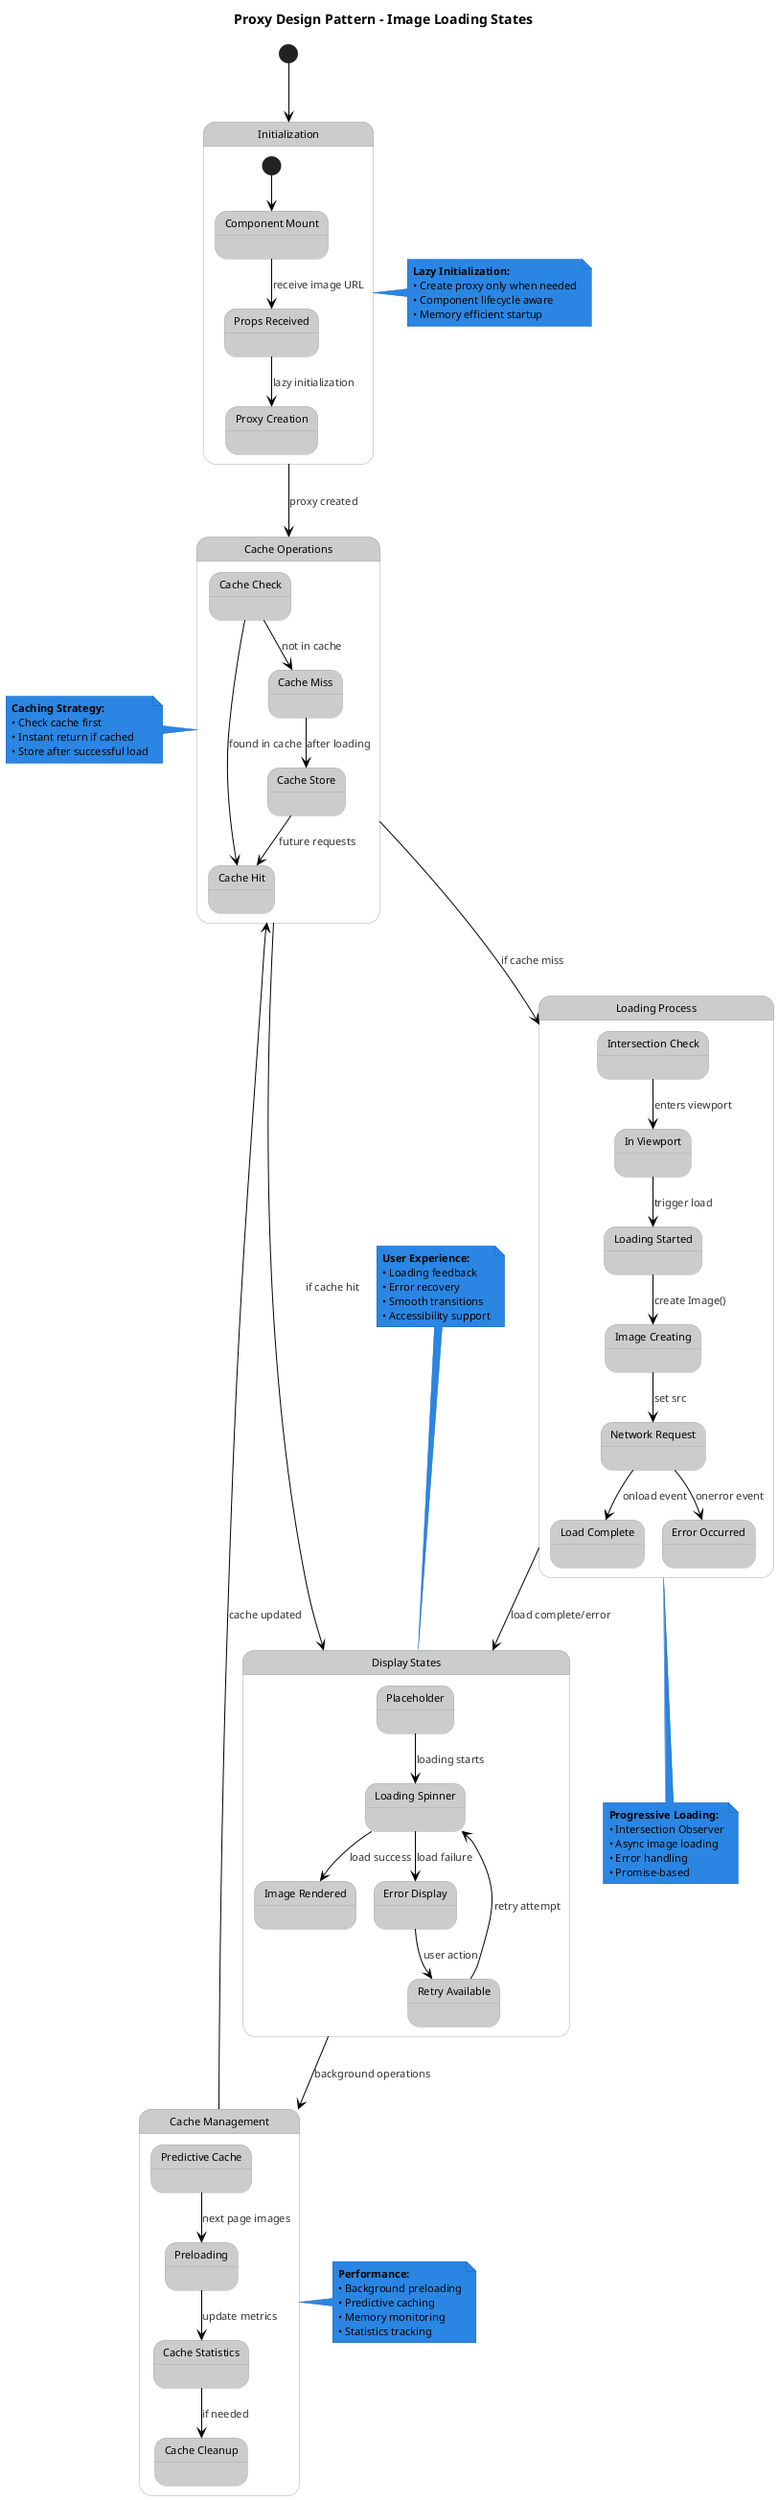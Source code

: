 @startuml ProxyPatternStates
!theme reddress-lightblue

title Proxy Design Pattern - Image Loading States

state "Initialization" as init {
    state "Component Mount" as mount
    state "Props Received" as props
    state "Proxy Creation" as proxy_create
    
    [*] --> mount
    mount --> props : receive image URL
    props --> proxy_create : lazy initialization
}

state "Cache Operations" as cache_ops {
    state "Cache Check" as check
    state "Cache Hit" as hit
    state "Cache Miss" as miss
    state "Cache Store" as store
    
    check --> hit : found in cache
    check --> miss : not in cache
    miss --> store : after loading
    store --> hit : future requests
}

state "Loading Process" as loading {
    state "Intersection Check" as intersection
    state "In Viewport" as in_view
    state "Loading Started" as loading_start
    state "Image Creating" as img_create
    state "Network Request" as network
    state "Load Complete" as complete
    state "Error Occurred" as error
    
    intersection --> in_view : enters viewport
    in_view --> loading_start : trigger load
    loading_start --> img_create : create Image()
    img_create --> network : set src
    network --> complete : onload event
    network --> error : onerror event
}

state "Display States" as display {
    state "Placeholder" as placeholder
    state "Loading Spinner" as spinner
    state "Image Rendered" as rendered
    state "Error Display" as error_display
    state "Retry Available" as retry
    
    placeholder --> spinner : loading starts
    spinner --> rendered : load success
    spinner --> error_display : load failure
    error_display --> retry : user action
    retry --> spinner : retry attempt
}

state "Cache Management" as management {
    state "Preloading" as preload
    state "Predictive Cache" as predict
    state "Cache Statistics" as stats
    state "Cache Cleanup" as cleanup
    
    preload --> stats : update metrics
    predict --> preload : next page images
    stats --> cleanup : if needed
}

' State Transitions
[*] --> init
init --> cache_ops : proxy created
cache_ops --> loading : if cache miss
cache_ops --> display : if cache hit
loading --> display : load complete/error
display --> management : background operations
management --> cache_ops : cache updated

' Notes for each state group
note right of init
    **Lazy Initialization:**
    • Create proxy only when needed
    • Component lifecycle aware
    • Memory efficient startup
end note

note left of cache_ops
    **Caching Strategy:**
    • Check cache first
    • Instant return if cached
    • Store after successful load
end note

note bottom of loading
    **Progressive Loading:**
    • Intersection Observer
    • Async image loading
    • Error handling
    • Promise-based
end note

note top of display
    **User Experience:**
    • Loading feedback
    • Error recovery
    • Smooth transitions
    • Accessibility support
end note

note right of management
    **Performance:**
    • Background preloading
    • Predictive caching
    • Memory monitoring
    • Statistics tracking
end note

@enduml
